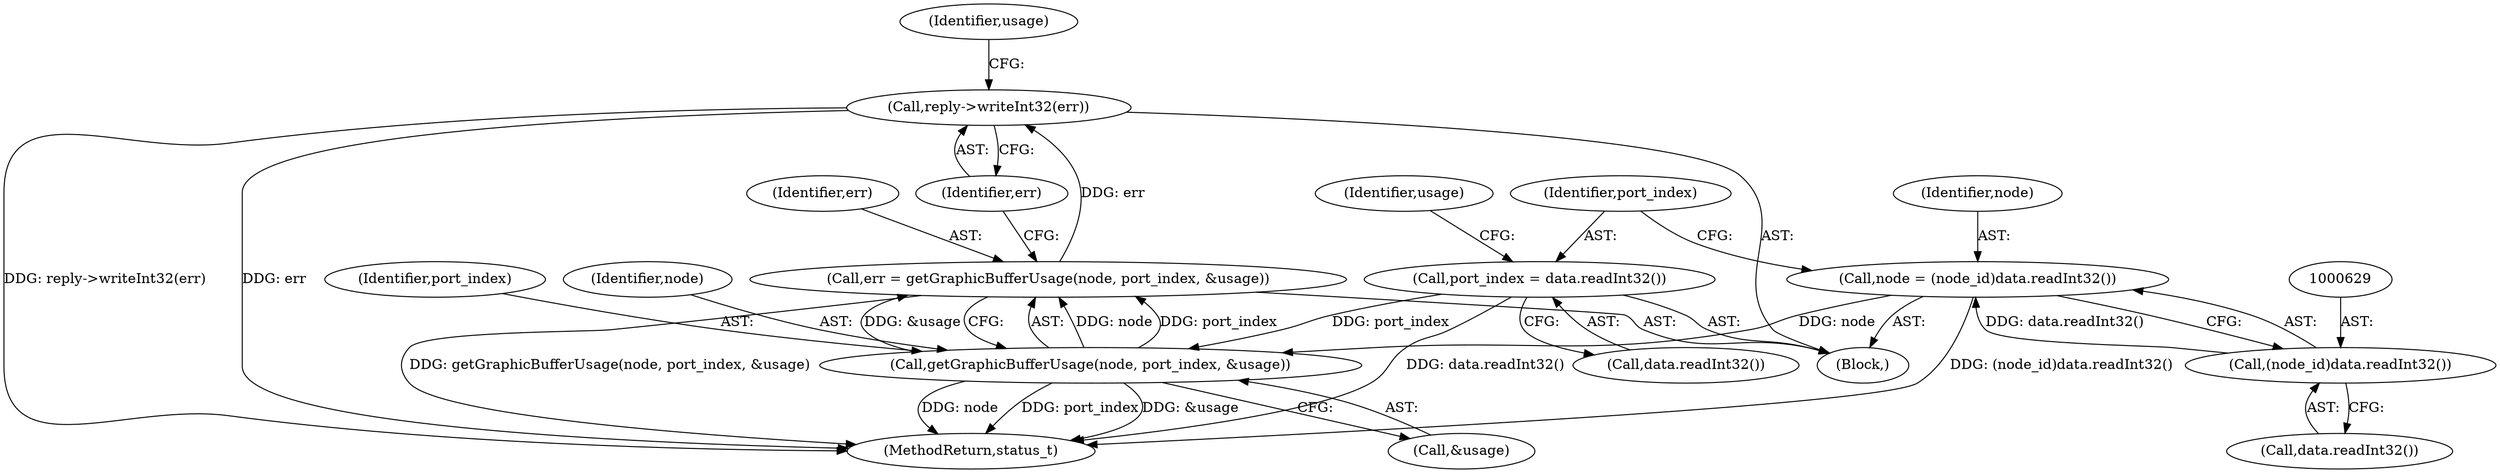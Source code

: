 digraph "0_Android_db829699d3293f254a7387894303451a91278986@API" {
"1000647" [label="(Call,reply->writeInt32(err))"];
"1000640" [label="(Call,err = getGraphicBufferUsage(node, port_index, &usage))"];
"1000642" [label="(Call,getGraphicBufferUsage(node, port_index, &usage))"];
"1000626" [label="(Call,node = (node_id)data.readInt32())"];
"1000628" [label="(Call,(node_id)data.readInt32())"];
"1000632" [label="(Call,port_index = data.readInt32())"];
"1001364" [label="(MethodReturn,status_t)"];
"1000637" [label="(Identifier,usage)"];
"1000630" [label="(Call,data.readInt32())"];
"1000641" [label="(Identifier,err)"];
"1000627" [label="(Identifier,node)"];
"1000648" [label="(Identifier,err)"];
"1000644" [label="(Identifier,port_index)"];
"1000650" [label="(Identifier,usage)"];
"1000640" [label="(Call,err = getGraphicBufferUsage(node, port_index, &usage))"];
"1000647" [label="(Call,reply->writeInt32(err))"];
"1000620" [label="(Block,)"];
"1000645" [label="(Call,&usage)"];
"1000643" [label="(Identifier,node)"];
"1000626" [label="(Call,node = (node_id)data.readInt32())"];
"1000628" [label="(Call,(node_id)data.readInt32())"];
"1000633" [label="(Identifier,port_index)"];
"1000634" [label="(Call,data.readInt32())"];
"1000632" [label="(Call,port_index = data.readInt32())"];
"1000642" [label="(Call,getGraphicBufferUsage(node, port_index, &usage))"];
"1000647" -> "1000620"  [label="AST: "];
"1000647" -> "1000648"  [label="CFG: "];
"1000648" -> "1000647"  [label="AST: "];
"1000650" -> "1000647"  [label="CFG: "];
"1000647" -> "1001364"  [label="DDG: reply->writeInt32(err)"];
"1000647" -> "1001364"  [label="DDG: err"];
"1000640" -> "1000647"  [label="DDG: err"];
"1000640" -> "1000620"  [label="AST: "];
"1000640" -> "1000642"  [label="CFG: "];
"1000641" -> "1000640"  [label="AST: "];
"1000642" -> "1000640"  [label="AST: "];
"1000648" -> "1000640"  [label="CFG: "];
"1000640" -> "1001364"  [label="DDG: getGraphicBufferUsage(node, port_index, &usage)"];
"1000642" -> "1000640"  [label="DDG: node"];
"1000642" -> "1000640"  [label="DDG: port_index"];
"1000642" -> "1000640"  [label="DDG: &usage"];
"1000642" -> "1000645"  [label="CFG: "];
"1000643" -> "1000642"  [label="AST: "];
"1000644" -> "1000642"  [label="AST: "];
"1000645" -> "1000642"  [label="AST: "];
"1000642" -> "1001364"  [label="DDG: node"];
"1000642" -> "1001364"  [label="DDG: port_index"];
"1000642" -> "1001364"  [label="DDG: &usage"];
"1000626" -> "1000642"  [label="DDG: node"];
"1000632" -> "1000642"  [label="DDG: port_index"];
"1000626" -> "1000620"  [label="AST: "];
"1000626" -> "1000628"  [label="CFG: "];
"1000627" -> "1000626"  [label="AST: "];
"1000628" -> "1000626"  [label="AST: "];
"1000633" -> "1000626"  [label="CFG: "];
"1000626" -> "1001364"  [label="DDG: (node_id)data.readInt32()"];
"1000628" -> "1000626"  [label="DDG: data.readInt32()"];
"1000628" -> "1000630"  [label="CFG: "];
"1000629" -> "1000628"  [label="AST: "];
"1000630" -> "1000628"  [label="AST: "];
"1000632" -> "1000620"  [label="AST: "];
"1000632" -> "1000634"  [label="CFG: "];
"1000633" -> "1000632"  [label="AST: "];
"1000634" -> "1000632"  [label="AST: "];
"1000637" -> "1000632"  [label="CFG: "];
"1000632" -> "1001364"  [label="DDG: data.readInt32()"];
}
